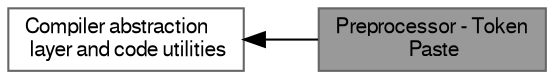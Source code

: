 digraph "Preprocessor - Token Paste"
{
 // LATEX_PDF_SIZE
  bgcolor="transparent";
  edge [fontname=FreeSans,fontsize=10,labelfontname=FreeSans,labelfontsize=10];
  node [fontname=FreeSans,fontsize=10,shape=box,height=0.2,width=0.4];
  rankdir=LR;
  Node2 [label="Compiler abstraction\l layer and code utilities",height=0.2,width=0.4,color="grey40", fillcolor="white", style="filled",URL="$group__group__sam__utils.html",tooltip="Compiler abstraction layer and code utilities for AT91SAM."];
  Node1 [label="Preprocessor - Token\l Paste",height=0.2,width=0.4,color="gray40", fillcolor="grey60", style="filled", fontcolor="black",tooltip=" "];
  Node2->Node1 [shape=plaintext, dir="back", style="solid"];
}
